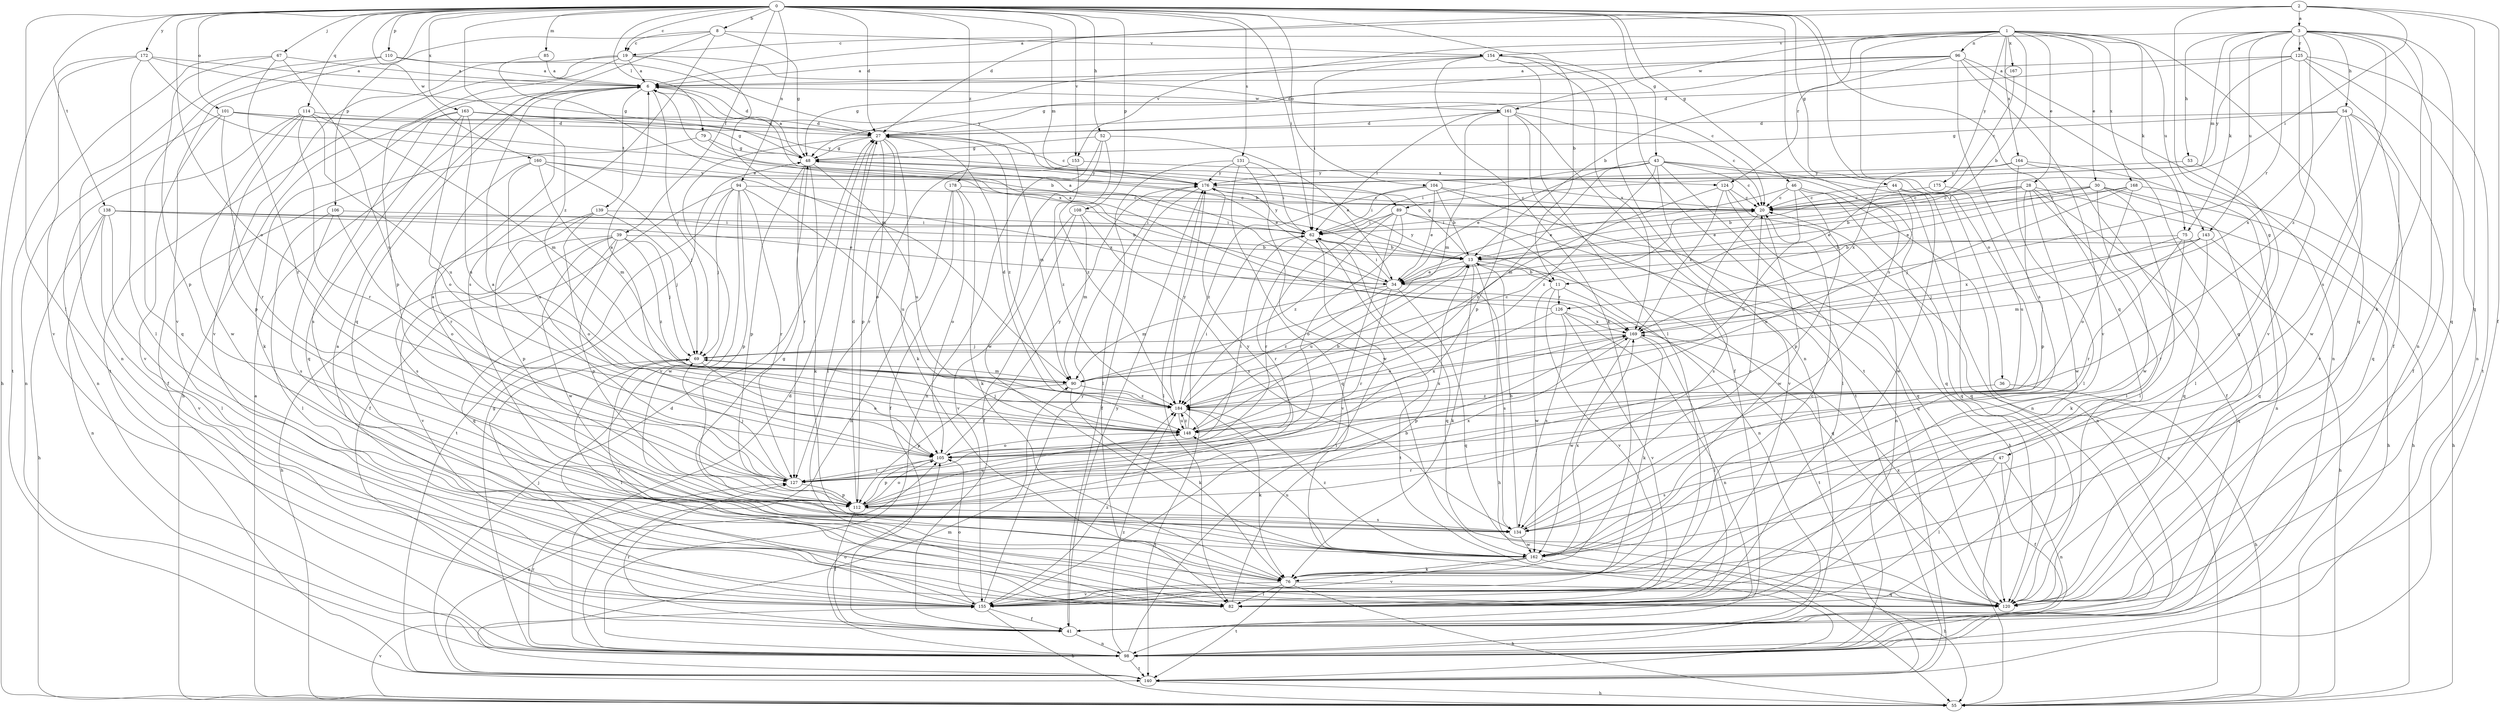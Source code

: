 strict digraph  {
0;
1;
2;
3;
6;
8;
11;
13;
19;
20;
27;
28;
30;
34;
36;
39;
41;
43;
44;
46;
47;
48;
52;
53;
54;
55;
62;
67;
69;
75;
76;
79;
82;
85;
89;
90;
94;
96;
98;
101;
104;
105;
106;
108;
110;
112;
114;
120;
124;
125;
126;
127;
131;
134;
138;
139;
140;
143;
148;
153;
154;
155;
160;
161;
162;
163;
164;
167;
168;
169;
172;
175;
176;
178;
184;
0 -> 8  [label=b];
0 -> 11  [label=b];
0 -> 19  [label=c];
0 -> 27  [label=d];
0 -> 36  [label=f];
0 -> 39  [label=f];
0 -> 43  [label=g];
0 -> 44  [label=g];
0 -> 46  [label=g];
0 -> 52  [label=h];
0 -> 62  [label=i];
0 -> 67  [label=j];
0 -> 79  [label=l];
0 -> 82  [label=l];
0 -> 85  [label=m];
0 -> 89  [label=m];
0 -> 94  [label=n];
0 -> 101  [label=o];
0 -> 104  [label=o];
0 -> 105  [label=o];
0 -> 106  [label=p];
0 -> 108  [label=p];
0 -> 110  [label=p];
0 -> 114  [label=q];
0 -> 120  [label=q];
0 -> 131  [label=s];
0 -> 134  [label=s];
0 -> 138  [label=t];
0 -> 153  [label=v];
0 -> 160  [label=w];
0 -> 163  [label=x];
0 -> 172  [label=y];
0 -> 178  [label=z];
0 -> 184  [label=z];
1 -> 11  [label=b];
1 -> 28  [label=e];
1 -> 30  [label=e];
1 -> 75  [label=k];
1 -> 96  [label=n];
1 -> 105  [label=o];
1 -> 120  [label=q];
1 -> 124  [label=r];
1 -> 143  [label=u];
1 -> 153  [label=v];
1 -> 154  [label=v];
1 -> 161  [label=w];
1 -> 164  [label=x];
1 -> 167  [label=x];
1 -> 168  [label=x];
1 -> 175  [label=y];
2 -> 3  [label=a];
2 -> 6  [label=a];
2 -> 27  [label=d];
2 -> 41  [label=f];
2 -> 47  [label=g];
2 -> 62  [label=i];
2 -> 120  [label=q];
3 -> 19  [label=c];
3 -> 53  [label=h];
3 -> 54  [label=h];
3 -> 75  [label=k];
3 -> 76  [label=k];
3 -> 89  [label=m];
3 -> 98  [label=n];
3 -> 120  [label=q];
3 -> 125  [label=r];
3 -> 126  [label=r];
3 -> 134  [label=s];
3 -> 143  [label=u];
3 -> 184  [label=z];
6 -> 27  [label=d];
6 -> 55  [label=h];
6 -> 69  [label=j];
6 -> 139  [label=t];
6 -> 161  [label=w];
8 -> 19  [label=c];
8 -> 48  [label=g];
8 -> 120  [label=q];
8 -> 134  [label=s];
8 -> 154  [label=v];
8 -> 155  [label=v];
11 -> 126  [label=r];
11 -> 140  [label=t];
11 -> 155  [label=v];
11 -> 162  [label=w];
11 -> 176  [label=y];
13 -> 11  [label=b];
13 -> 34  [label=e];
13 -> 48  [label=g];
13 -> 55  [label=h];
13 -> 76  [label=k];
13 -> 120  [label=q];
13 -> 148  [label=u];
19 -> 6  [label=a];
19 -> 20  [label=c];
19 -> 90  [label=m];
19 -> 112  [label=p];
19 -> 140  [label=t];
19 -> 155  [label=v];
20 -> 62  [label=i];
20 -> 134  [label=s];
20 -> 162  [label=w];
27 -> 48  [label=g];
27 -> 76  [label=k];
27 -> 82  [label=l];
27 -> 90  [label=m];
27 -> 105  [label=o];
27 -> 112  [label=p];
27 -> 155  [label=v];
27 -> 184  [label=z];
28 -> 13  [label=b];
28 -> 20  [label=c];
28 -> 34  [label=e];
28 -> 55  [label=h];
28 -> 82  [label=l];
28 -> 112  [label=p];
28 -> 120  [label=q];
28 -> 162  [label=w];
30 -> 13  [label=b];
30 -> 20  [label=c];
30 -> 34  [label=e];
30 -> 55  [label=h];
30 -> 82  [label=l];
30 -> 120  [label=q];
30 -> 162  [label=w];
34 -> 6  [label=a];
34 -> 62  [label=i];
34 -> 90  [label=m];
34 -> 120  [label=q];
34 -> 127  [label=r];
34 -> 134  [label=s];
34 -> 184  [label=z];
36 -> 55  [label=h];
36 -> 184  [label=z];
39 -> 13  [label=b];
39 -> 55  [label=h];
39 -> 69  [label=j];
39 -> 112  [label=p];
39 -> 120  [label=q];
39 -> 155  [label=v];
39 -> 162  [label=w];
39 -> 184  [label=z];
41 -> 98  [label=n];
41 -> 127  [label=r];
41 -> 176  [label=y];
43 -> 20  [label=c];
43 -> 34  [label=e];
43 -> 62  [label=i];
43 -> 82  [label=l];
43 -> 90  [label=m];
43 -> 98  [label=n];
43 -> 120  [label=q];
43 -> 155  [label=v];
43 -> 176  [label=y];
43 -> 184  [label=z];
44 -> 20  [label=c];
44 -> 105  [label=o];
44 -> 120  [label=q];
44 -> 162  [label=w];
46 -> 20  [label=c];
46 -> 34  [label=e];
46 -> 98  [label=n];
46 -> 112  [label=p];
46 -> 120  [label=q];
46 -> 148  [label=u];
47 -> 41  [label=f];
47 -> 82  [label=l];
47 -> 98  [label=n];
47 -> 127  [label=r];
47 -> 134  [label=s];
48 -> 6  [label=a];
48 -> 34  [label=e];
48 -> 76  [label=k];
48 -> 112  [label=p];
48 -> 127  [label=r];
48 -> 148  [label=u];
48 -> 176  [label=y];
52 -> 34  [label=e];
52 -> 48  [label=g];
52 -> 98  [label=n];
52 -> 162  [label=w];
52 -> 184  [label=z];
53 -> 82  [label=l];
53 -> 176  [label=y];
54 -> 27  [label=d];
54 -> 41  [label=f];
54 -> 48  [label=g];
54 -> 120  [label=q];
54 -> 155  [label=v];
54 -> 162  [label=w];
54 -> 169  [label=x];
55 -> 6  [label=a];
55 -> 20  [label=c];
55 -> 155  [label=v];
62 -> 13  [label=b];
62 -> 120  [label=q];
62 -> 127  [label=r];
62 -> 140  [label=t];
62 -> 176  [label=y];
67 -> 6  [label=a];
67 -> 112  [label=p];
67 -> 127  [label=r];
67 -> 140  [label=t];
67 -> 148  [label=u];
69 -> 82  [label=l];
69 -> 90  [label=m];
69 -> 105  [label=o];
75 -> 13  [label=b];
75 -> 55  [label=h];
75 -> 69  [label=j];
75 -> 76  [label=k];
75 -> 127  [label=r];
76 -> 20  [label=c];
76 -> 55  [label=h];
76 -> 69  [label=j];
76 -> 82  [label=l];
76 -> 120  [label=q];
76 -> 140  [label=t];
76 -> 155  [label=v];
79 -> 13  [label=b];
79 -> 41  [label=f];
79 -> 48  [label=g];
82 -> 6  [label=a];
82 -> 13  [label=b];
85 -> 6  [label=a];
85 -> 169  [label=x];
89 -> 62  [label=i];
89 -> 98  [label=n];
89 -> 105  [label=o];
89 -> 120  [label=q];
89 -> 127  [label=r];
89 -> 155  [label=v];
89 -> 184  [label=z];
90 -> 20  [label=c];
90 -> 76  [label=k];
90 -> 112  [label=p];
90 -> 184  [label=z];
94 -> 20  [label=c];
94 -> 41  [label=f];
94 -> 69  [label=j];
94 -> 112  [label=p];
94 -> 127  [label=r];
94 -> 140  [label=t];
94 -> 148  [label=u];
94 -> 162  [label=w];
96 -> 6  [label=a];
96 -> 13  [label=b];
96 -> 27  [label=d];
96 -> 48  [label=g];
96 -> 98  [label=n];
96 -> 120  [label=q];
96 -> 134  [label=s];
96 -> 155  [label=v];
98 -> 27  [label=d];
98 -> 48  [label=g];
98 -> 62  [label=i];
98 -> 105  [label=o];
98 -> 127  [label=r];
98 -> 140  [label=t];
98 -> 184  [label=z];
101 -> 13  [label=b];
101 -> 20  [label=c];
101 -> 27  [label=d];
101 -> 98  [label=n];
101 -> 127  [label=r];
101 -> 155  [label=v];
104 -> 13  [label=b];
104 -> 20  [label=c];
104 -> 34  [label=e];
104 -> 62  [label=i];
104 -> 120  [label=q];
104 -> 184  [label=z];
105 -> 62  [label=i];
105 -> 112  [label=p];
105 -> 127  [label=r];
105 -> 176  [label=y];
106 -> 62  [label=i];
106 -> 82  [label=l];
106 -> 105  [label=o];
106 -> 134  [label=s];
108 -> 41  [label=f];
108 -> 62  [label=i];
108 -> 90  [label=m];
108 -> 134  [label=s];
108 -> 155  [label=v];
110 -> 6  [label=a];
110 -> 98  [label=n];
110 -> 120  [label=q];
110 -> 176  [label=y];
112 -> 6  [label=a];
112 -> 27  [label=d];
112 -> 41  [label=f];
112 -> 105  [label=o];
112 -> 134  [label=s];
112 -> 148  [label=u];
112 -> 169  [label=x];
112 -> 176  [label=y];
114 -> 27  [label=d];
114 -> 90  [label=m];
114 -> 98  [label=n];
114 -> 112  [label=p];
114 -> 127  [label=r];
114 -> 148  [label=u];
114 -> 162  [label=w];
120 -> 169  [label=x];
124 -> 20  [label=c];
124 -> 55  [label=h];
124 -> 98  [label=n];
124 -> 169  [label=x];
124 -> 184  [label=z];
125 -> 6  [label=a];
125 -> 27  [label=d];
125 -> 41  [label=f];
125 -> 98  [label=n];
125 -> 140  [label=t];
125 -> 155  [label=v];
125 -> 176  [label=y];
126 -> 6  [label=a];
126 -> 98  [label=n];
126 -> 134  [label=s];
126 -> 148  [label=u];
126 -> 155  [label=v];
126 -> 169  [label=x];
127 -> 6  [label=a];
127 -> 69  [label=j];
127 -> 112  [label=p];
131 -> 62  [label=i];
131 -> 82  [label=l];
131 -> 120  [label=q];
131 -> 162  [label=w];
131 -> 176  [label=y];
134 -> 13  [label=b];
134 -> 20  [label=c];
134 -> 162  [label=w];
138 -> 13  [label=b];
138 -> 34  [label=e];
138 -> 55  [label=h];
138 -> 62  [label=i];
138 -> 82  [label=l];
138 -> 98  [label=n];
138 -> 155  [label=v];
139 -> 62  [label=i];
139 -> 69  [label=j];
139 -> 105  [label=o];
139 -> 112  [label=p];
139 -> 134  [label=s];
140 -> 27  [label=d];
140 -> 55  [label=h];
140 -> 90  [label=m];
140 -> 105  [label=o];
143 -> 13  [label=b];
143 -> 90  [label=m];
143 -> 120  [label=q];
143 -> 127  [label=r];
143 -> 169  [label=x];
148 -> 13  [label=b];
148 -> 62  [label=i];
148 -> 69  [label=j];
148 -> 105  [label=o];
148 -> 169  [label=x];
148 -> 184  [label=z];
153 -> 127  [label=r];
153 -> 184  [label=z];
153 -> 124  [label=x];
154 -> 6  [label=a];
154 -> 48  [label=g];
154 -> 62  [label=i];
154 -> 76  [label=k];
154 -> 82  [label=l];
154 -> 98  [label=n];
154 -> 140  [label=t];
154 -> 169  [label=x];
155 -> 41  [label=f];
155 -> 55  [label=h];
155 -> 69  [label=j];
155 -> 105  [label=o];
155 -> 176  [label=y];
155 -> 184  [label=z];
160 -> 69  [label=j];
160 -> 90  [label=m];
160 -> 127  [label=r];
160 -> 148  [label=u];
160 -> 169  [label=x];
160 -> 176  [label=y];
161 -> 20  [label=c];
161 -> 27  [label=d];
161 -> 41  [label=f];
161 -> 62  [label=i];
161 -> 90  [label=m];
161 -> 112  [label=p];
161 -> 140  [label=t];
162 -> 48  [label=g];
162 -> 55  [label=h];
162 -> 76  [label=k];
162 -> 148  [label=u];
162 -> 155  [label=v];
162 -> 169  [label=x];
162 -> 184  [label=z];
163 -> 27  [label=d];
163 -> 48  [label=g];
163 -> 76  [label=k];
163 -> 105  [label=o];
163 -> 120  [label=q];
163 -> 134  [label=s];
163 -> 148  [label=u];
163 -> 176  [label=y];
164 -> 41  [label=f];
164 -> 82  [label=l];
164 -> 98  [label=n];
164 -> 169  [label=x];
164 -> 176  [label=y];
167 -> 20  [label=c];
168 -> 20  [label=c];
168 -> 34  [label=e];
168 -> 55  [label=h];
168 -> 69  [label=j];
168 -> 105  [label=o];
169 -> 69  [label=j];
169 -> 76  [label=k];
169 -> 82  [label=l];
169 -> 112  [label=p];
169 -> 162  [label=w];
172 -> 6  [label=a];
172 -> 34  [label=e];
172 -> 48  [label=g];
172 -> 55  [label=h];
172 -> 82  [label=l];
172 -> 155  [label=v];
175 -> 20  [label=c];
175 -> 148  [label=u];
176 -> 20  [label=c];
176 -> 41  [label=f];
176 -> 82  [label=l];
178 -> 20  [label=c];
178 -> 41  [label=f];
178 -> 76  [label=k];
178 -> 98  [label=n];
178 -> 105  [label=o];
184 -> 6  [label=a];
184 -> 27  [label=d];
184 -> 76  [label=k];
184 -> 140  [label=t];
184 -> 148  [label=u];
184 -> 169  [label=x];
184 -> 176  [label=y];
}
